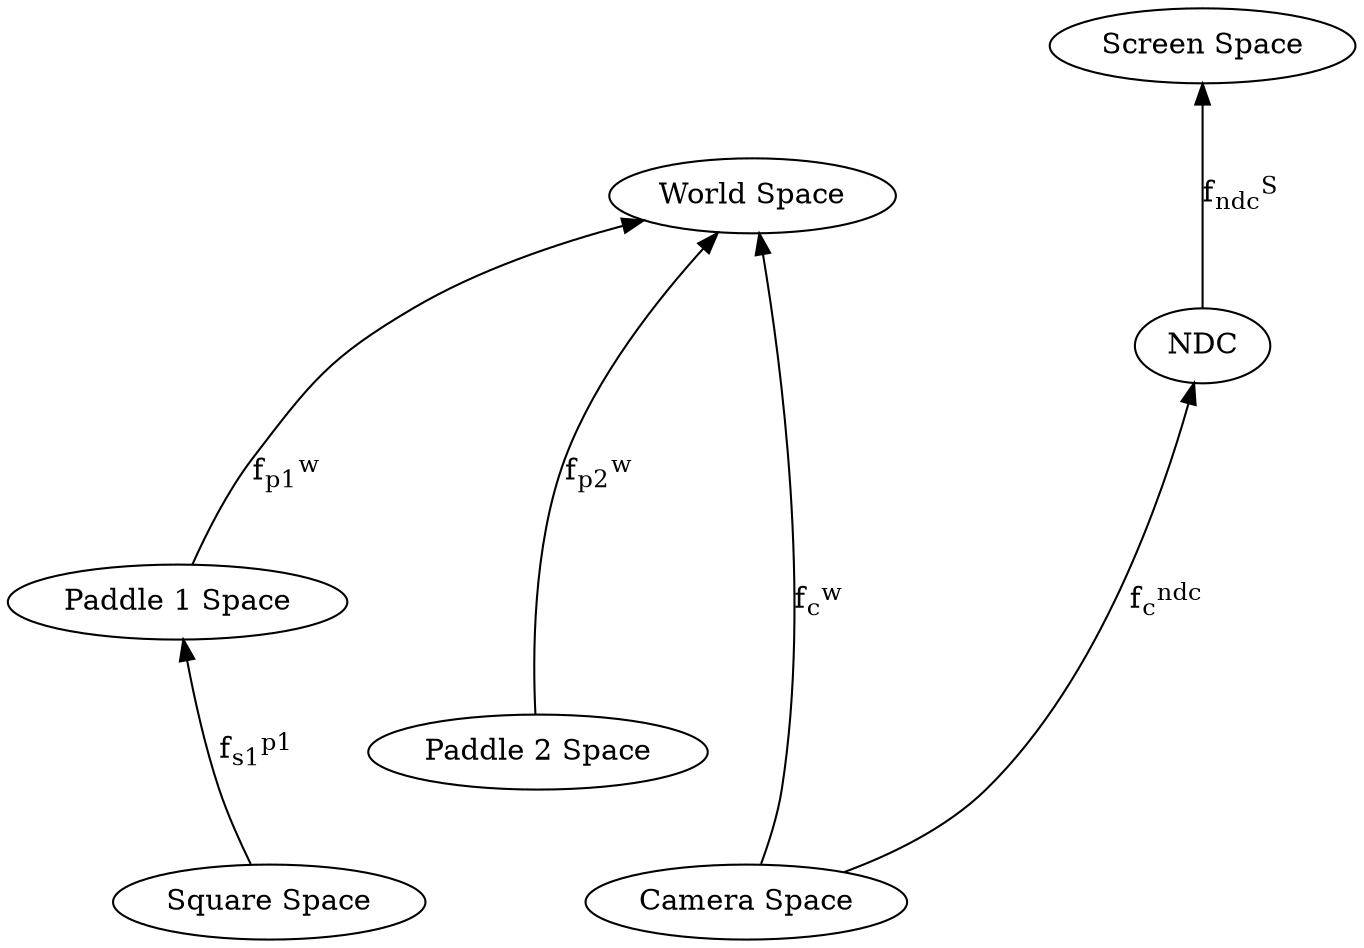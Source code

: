 digraph {
    rankdir="BT"
    nodesep=1
    ranksep=1
    p1 [label = "Paddle 1 Space"];
    s1 [label = "Square Space"];
    p2 [label = "Paddle 2 Space"] ;
    cs [label = "Camera Space"];
    ws [label = "World Space"];
    ndc [label = "NDC"];
    p1 -> ws  [label=<f<SUB>p1</SUB><SUP>w</SUP>>,weight="0.2"];
    s1 -> p1  [label=<f<SUB>s1</SUB><SUP>p1</SUP>>,weight="0.2"];
    p2 -> ws [label=<f<SUB>p2</SUB><SUP>w</SUP>>,weight="0.2"];
    cs -> ws [label=<f<SUB>c</SUB><SUP>w</SUP>>,weight="0.2"];
    cs -> ndc [label=<f<SUB>c</SUB><SUP>ndc</SUP>>,weight="0.2"];
    ndc -> "Screen Space" [label=<f<SUB>ndc</SUB><SUP>S</SUP>>];
}
